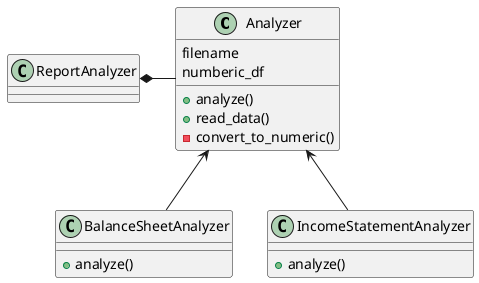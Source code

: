 @startuml

Analyzer <-- BalanceSheetAnalyzer
Analyzer <-- IncomeStatementAnalyzer
ReportAnalyzer *-  Analyzer

class Analyzer {
  filename
  numberic_df
  + analyze()
  + read_data()
  - convert_to_numeric()
}

class BalanceSheetAnalyzer {
  + analyze()
}

class IncomeStatementAnalyzer {
  + analyze()
}

@enduml
